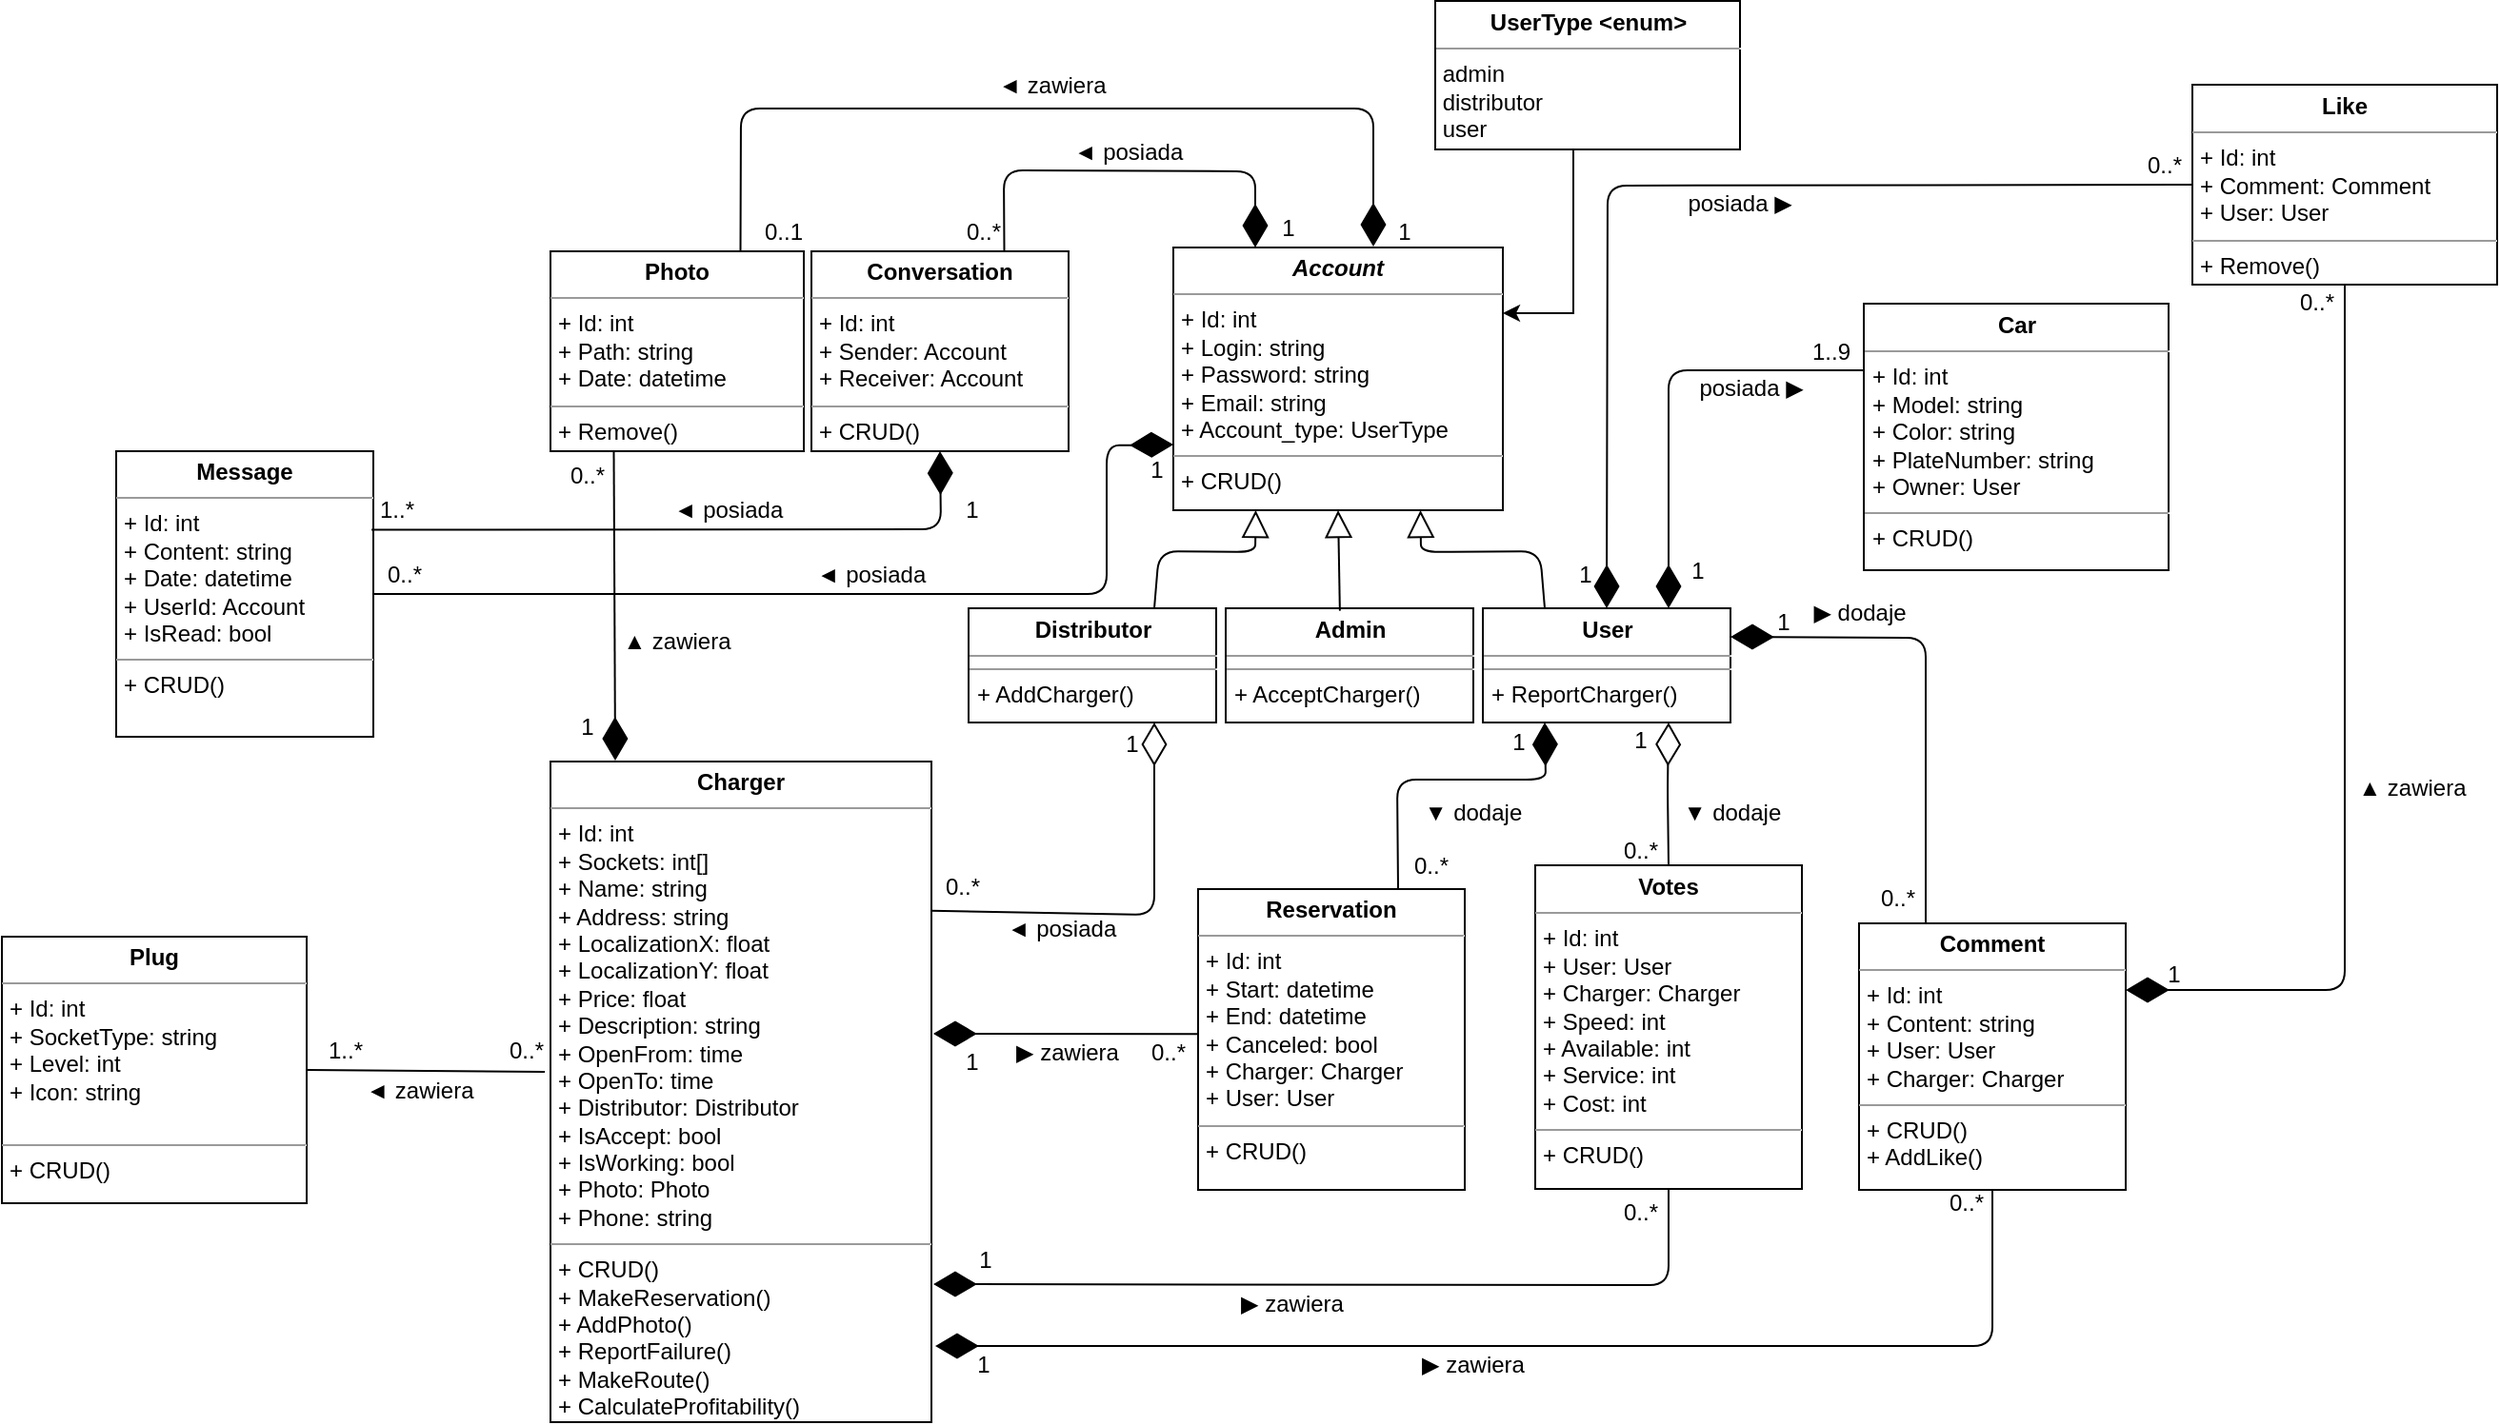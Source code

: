 <mxfile version="11.3.1" type="google" pages="1"><diagram id="7jb7CN0qChRUysvB5ETM" name="Page-1"><mxGraphModel dx="1231" dy="1719" grid="0" gridSize="5" guides="1" tooltips="1" connect="1" arrows="1" fold="1" page="0" pageScale="1" pageWidth="1169" pageHeight="827" math="0" shadow="0"><root><mxCell id="0"/><mxCell id="1" parent="0"/><mxCell id="a3jHTQubhtFpbAlEECI0-2" value="&lt;p style=&quot;margin: 0px ; margin-top: 4px ; text-align: center&quot;&gt;&lt;b&gt;User&lt;/b&gt;&lt;br&gt;&lt;/p&gt;&lt;hr size=&quot;1&quot;&gt;&lt;hr size=&quot;1&quot;&gt;&lt;p style=&quot;margin: 0px ; margin-left: 4px&quot;&gt;+ ReportCharger()&lt;/p&gt;" style="verticalAlign=top;align=left;overflow=fill;fontSize=12;fontFamily=Helvetica;html=1;" parent="1" vertex="1"><mxGeometry x="1662.5" y="282.5" width="130" height="60" as="geometry"/></mxCell><mxCell id="Rd-5D1z_bYbR1PhrsKtC-20" value="&lt;p style=&quot;margin: 0px ; margin-top: 4px ; text-align: center&quot;&gt;&lt;b&gt;Car&lt;/b&gt;&lt;/p&gt;&lt;hr size=&quot;1&quot;&gt;&lt;p style=&quot;margin: 0px ; margin-left: 4px&quot;&gt;+ Id: int&lt;/p&gt;&lt;p style=&quot;margin: 0px ; margin-left: 4px&quot;&gt;+ Model: string&lt;/p&gt;&lt;p style=&quot;margin: 0px ; margin-left: 4px&quot;&gt;+ Color: string&lt;/p&gt;&lt;p style=&quot;margin: 0px ; margin-left: 4px&quot;&gt;+ PlateNumber: string&lt;/p&gt;&lt;p style=&quot;margin: 0px ; margin-left: 4px&quot;&gt;+ Owner: User&lt;/p&gt;&lt;hr size=&quot;1&quot;&gt;&lt;p style=&quot;margin: 0px ; margin-left: 4px&quot;&gt;+ CRUD()&lt;/p&gt;" style="verticalAlign=top;align=left;overflow=fill;fontSize=12;fontFamily=Helvetica;html=1;" parent="1" vertex="1"><mxGeometry x="1862.5" y="122.5" width="160" height="140" as="geometry"/></mxCell><mxCell id="DogCRBcOkaz6KR1KumgL-8" value="&lt;p style=&quot;margin: 0px ; margin-top: 4px ; text-align: center&quot;&gt;&lt;b&gt;Comment&lt;/b&gt;&lt;/p&gt;&lt;hr size=&quot;1&quot;&gt;&lt;p style=&quot;margin: 0px ; margin-left: 4px&quot;&gt;+ Id: int&lt;/p&gt;&lt;p style=&quot;margin: 0px ; margin-left: 4px&quot;&gt;+ Content: string&lt;/p&gt;&lt;p style=&quot;margin: 0px ; margin-left: 4px&quot;&gt;+ User: User&lt;/p&gt;&lt;p style=&quot;margin: 0px ; margin-left: 4px&quot;&gt;+ Charger: Charger&lt;/p&gt;&lt;hr size=&quot;1&quot;&gt;&lt;p style=&quot;margin: 0px ; margin-left: 4px&quot;&gt;+ CRUD()&lt;/p&gt;&lt;p style=&quot;margin: 0px ; margin-left: 4px&quot;&gt;+ AddLike()&lt;br&gt;&lt;/p&gt;" style="verticalAlign=top;align=left;overflow=fill;fontSize=12;fontFamily=Helvetica;html=1;" parent="1" vertex="1"><mxGeometry x="1860" y="448" width="140" height="140" as="geometry"/></mxCell><mxCell id="Rd-5D1z_bYbR1PhrsKtC-10" value="&lt;p style=&quot;margin: 0px ; margin-top: 4px ; text-align: center&quot;&gt;&lt;i&gt;&lt;b&gt;Account&lt;/b&gt;&lt;/i&gt;&lt;/p&gt;&lt;hr size=&quot;1&quot;&gt;&lt;p style=&quot;margin: 0px ; margin-left: 4px&quot;&gt;+ Id: int&lt;/p&gt;&lt;p style=&quot;margin: 0px ; margin-left: 4px&quot;&gt;+ Login: string&lt;/p&gt;&lt;p style=&quot;margin: 0px ; margin-left: 4px&quot;&gt;+ Password: string&lt;/p&gt;&lt;p style=&quot;margin: 0px ; margin-left: 4px&quot;&gt;+ Email: string&lt;/p&gt;&lt;p style=&quot;margin: 0px ; margin-left: 4px&quot;&gt;+ Account_type: UserType&lt;br&gt;&lt;/p&gt;&lt;hr size=&quot;1&quot;&gt;&lt;p style=&quot;margin: 0px ; margin-left: 4px&quot;&gt;+ CRUD()&lt;/p&gt;" style="verticalAlign=top;align=left;overflow=fill;fontSize=12;fontFamily=Helvetica;html=1;" parent="1" vertex="1"><mxGeometry x="1500" y="93" width="173" height="138" as="geometry"/></mxCell><mxCell id="Rd-5D1z_bYbR1PhrsKtC-18" value="&lt;p style=&quot;margin: 0px ; margin-top: 4px ; text-align: center&quot;&gt;&lt;b&gt;Charger&lt;/b&gt;&lt;/p&gt;&lt;hr size=&quot;1&quot;&gt;&lt;p style=&quot;margin: 0px ; margin-left: 4px&quot;&gt;+ Id: int&lt;/p&gt;&lt;p style=&quot;margin: 0px ; margin-left: 4px&quot;&gt;+ Sockets: int[]&lt;br&gt;&lt;/p&gt;&lt;p style=&quot;margin: 0px ; margin-left: 4px&quot;&gt;+ Name: string&lt;/p&gt;&lt;p style=&quot;margin: 0px ; margin-left: 4px&quot;&gt;+ Address: string&lt;br&gt;&lt;/p&gt;&lt;p style=&quot;margin: 0px ; margin-left: 4px&quot;&gt;+ LocalizationX: float&lt;/p&gt;&lt;p style=&quot;margin: 0px ; margin-left: 4px&quot;&gt;+ LocalizationY: float &lt;br&gt;&lt;/p&gt;&lt;p style=&quot;margin: 0px ; margin-left: 4px&quot;&gt;+ Price: float&lt;br&gt;&lt;/p&gt;&lt;p style=&quot;margin: 0px ; margin-left: 4px&quot;&gt;+ Description: string&lt;/p&gt;&lt;p style=&quot;margin: 0px ; margin-left: 4px&quot;&gt;+ OpenFrom: time&lt;br&gt;&lt;/p&gt;&lt;p style=&quot;margin: 0px ; margin-left: 4px&quot;&gt;+ OpenTo: time&lt;br&gt;&lt;/p&gt;&lt;p style=&quot;margin: 0px ; margin-left: 4px&quot;&gt;+ Distributor: Distributor&lt;/p&gt;&lt;p style=&quot;margin: 0px ; margin-left: 4px&quot;&gt;+ IsAccept: bool&lt;/p&gt;&lt;p style=&quot;margin: 0px ; margin-left: 4px&quot;&gt;+ IsWorking: bool&lt;br&gt;&lt;/p&gt;&lt;p style=&quot;margin: 0px ; margin-left: 4px&quot;&gt;+ Photo: Photo&lt;/p&gt;&lt;p style=&quot;margin: 0px ; margin-left: 4px&quot;&gt;+ Phone: string&lt;/p&gt;&lt;hr size=&quot;1&quot;&gt;&lt;p style=&quot;margin: 0px ; margin-left: 4px&quot;&gt;+ CRUD()&lt;/p&gt;&lt;p style=&quot;margin: 0px ; margin-left: 4px&quot;&gt;+ MakeReservation()&lt;/p&gt;&lt;p style=&quot;margin: 0px ; margin-left: 4px&quot;&gt;+ AddPhoto()&lt;br&gt;&lt;/p&gt;&lt;p style=&quot;margin: 0px ; margin-left: 4px&quot;&gt;+ ReportFailure()&lt;br&gt;&lt;/p&gt;&lt;p style=&quot;margin: 0px ; margin-left: 4px&quot;&gt;+ MakeRoute()&lt;/p&gt;&lt;p style=&quot;margin: 0px ; margin-left: 4px&quot;&gt;+ CalculateProfitability()&lt;/p&gt;&lt;p style=&quot;margin: 0px ; margin-left: 4px&quot;&gt;&lt;br&gt;&lt;/p&gt;" style="verticalAlign=top;align=left;overflow=fill;fontSize=12;fontFamily=Helvetica;html=1;" parent="1" vertex="1"><mxGeometry x="1173" y="363" width="200" height="347" as="geometry"/></mxCell><mxCell id="Rd-5D1z_bYbR1PhrsKtC-21" value="&lt;p style=&quot;margin: 0px ; margin-top: 4px ; text-align: center&quot;&gt;&lt;b&gt;Reservation&lt;/b&gt;&lt;/p&gt;&lt;hr size=&quot;1&quot;&gt;&lt;p style=&quot;margin: 0px ; margin-left: 4px&quot;&gt;+ Id: int&lt;/p&gt;&lt;p style=&quot;margin: 0px ; margin-left: 4px&quot;&gt;+ Start: datetime&lt;/p&gt;&lt;p style=&quot;margin: 0px ; margin-left: 4px&quot;&gt;+ End: datetime&lt;/p&gt;&lt;p style=&quot;margin: 0px ; margin-left: 4px&quot;&gt;+ Canceled: bool&lt;br&gt;&lt;/p&gt;&lt;p style=&quot;margin: 0px ; margin-left: 4px&quot;&gt;+ Charger: Charger&lt;/p&gt;&lt;p style=&quot;margin: 0px ; margin-left: 4px&quot;&gt;+ User: User&lt;br&gt;&lt;/p&gt;&lt;hr size=&quot;1&quot;&gt;&lt;p style=&quot;margin: 0px ; margin-left: 4px&quot;&gt;+ CRUD()&lt;/p&gt;" style="verticalAlign=top;align=left;overflow=fill;fontSize=12;fontFamily=Helvetica;html=1;" parent="1" vertex="1"><mxGeometry x="1513" y="430" width="140" height="158" as="geometry"/></mxCell><mxCell id="Rd-5D1z_bYbR1PhrsKtC-23" value="&lt;p style=&quot;margin: 0px ; margin-top: 4px ; text-align: center&quot;&gt;&lt;b&gt;Conversation&lt;/b&gt;&lt;/p&gt;&lt;hr size=&quot;1&quot;&gt;&lt;p style=&quot;margin: 0px ; margin-left: 4px&quot;&gt;+ Id: int&lt;/p&gt;&lt;p style=&quot;margin: 0px 0px 0px 4px&quot;&gt;+ Sender: Account&lt;/p&gt;&lt;p style=&quot;margin: 0px 0px 0px 4px&quot;&gt;+ Receiver: Account&lt;/p&gt;&lt;hr size=&quot;1&quot;&gt;&lt;p style=&quot;margin: 0px ; margin-left: 4px&quot;&gt;+ CRUD()&lt;/p&gt;" style="verticalAlign=top;align=left;overflow=fill;fontSize=12;fontFamily=Helvetica;html=1;" parent="1" vertex="1"><mxGeometry x="1310" y="95" width="135" height="105" as="geometry"/></mxCell><mxCell id="Rd-5D1z_bYbR1PhrsKtC-24" value="&lt;p style=&quot;margin: 0px ; margin-top: 4px ; text-align: center&quot;&gt;&lt;b&gt;Photo&lt;/b&gt;&lt;/p&gt;&lt;hr size=&quot;1&quot;&gt;&lt;p style=&quot;margin: 0px ; margin-left: 4px&quot;&gt;+ Id: int&lt;/p&gt;&lt;p style=&quot;margin: 0px ; margin-left: 4px&quot;&gt;+ Path: string&lt;/p&gt;&lt;p style=&quot;margin: 0px ; margin-left: 4px&quot;&gt;+ Date: datetime&lt;/p&gt;&lt;hr size=&quot;1&quot;&gt;&lt;p style=&quot;margin: 0px ; margin-left: 4px&quot;&gt;+ Remove()&lt;/p&gt;" style="verticalAlign=top;align=left;overflow=fill;fontSize=12;fontFamily=Helvetica;html=1;" parent="1" vertex="1"><mxGeometry x="1173" y="95" width="133" height="105" as="geometry"/></mxCell><mxCell id="Rd-5D1z_bYbR1PhrsKtC-25" value="&lt;p style=&quot;margin: 0px ; margin-top: 4px ; text-align: center&quot;&gt;&lt;b&gt;Like&lt;/b&gt;&lt;/p&gt;&lt;hr size=&quot;1&quot;&gt;&lt;p style=&quot;margin: 0px ; margin-left: 4px&quot;&gt;+ Id: int&lt;/p&gt;&lt;p style=&quot;margin: 0px ; margin-left: 4px&quot;&gt;+ Comment: Comment&lt;/p&gt;&lt;p style=&quot;margin: 0px ; margin-left: 4px&quot;&gt;+ User: User&lt;/p&gt;&lt;hr size=&quot;1&quot;&gt;&lt;p style=&quot;margin: 0px ; margin-left: 4px&quot;&gt;+ Remove()&lt;br&gt;&lt;/p&gt;" style="verticalAlign=top;align=left;overflow=fill;fontSize=12;fontFamily=Helvetica;html=1;" parent="1" vertex="1"><mxGeometry x="2035" y="7.5" width="160" height="105" as="geometry"/></mxCell><mxCell id="Rd-5D1z_bYbR1PhrsKtC-26" value="&lt;p style=&quot;margin: 0px ; margin-top: 4px ; text-align: center&quot;&gt;&lt;b&gt;Votes&lt;/b&gt;&lt;/p&gt;&lt;hr size=&quot;1&quot;&gt;&lt;p style=&quot;margin: 0px ; margin-left: 4px&quot;&gt;+ Id: int&lt;/p&gt;&lt;p style=&quot;margin: 0px ; margin-left: 4px&quot;&gt;+ User: User&lt;/p&gt;&lt;p style=&quot;margin: 0px ; margin-left: 4px&quot;&gt;+ Charger: Charger&lt;/p&gt;&lt;p style=&quot;margin: 0px ; margin-left: 4px&quot;&gt;+ Speed: int&lt;/p&gt;&lt;p style=&quot;margin: 0px ; margin-left: 4px&quot;&gt;+ Available: int&lt;/p&gt;&lt;p style=&quot;margin: 0px ; margin-left: 4px&quot;&gt;+ Service: int&lt;/p&gt;&lt;p style=&quot;margin: 0px ; margin-left: 4px&quot;&gt;+ Cost: int&lt;br&gt;&lt;/p&gt;&lt;hr size=&quot;1&quot;&gt;&lt;p style=&quot;margin: 0px ; margin-left: 4px&quot;&gt;+ CRUD()&lt;/p&gt;" style="verticalAlign=top;align=left;overflow=fill;fontSize=12;fontFamily=Helvetica;html=1;" parent="1" vertex="1"><mxGeometry x="1690" y="417.5" width="140" height="170" as="geometry"/></mxCell><mxCell id="Rd-5D1z_bYbR1PhrsKtC-28" value="&lt;p style=&quot;margin: 0px ; margin-top: 4px ; text-align: center&quot;&gt;&lt;b&gt;Admin&lt;/b&gt;&lt;/p&gt;&lt;hr size=&quot;1&quot;&gt;&lt;hr size=&quot;1&quot;&gt;&lt;p style=&quot;margin: 0px ; margin-left: 4px&quot;&gt;+ AcceptCharger()&lt;/p&gt;" style="verticalAlign=top;align=left;overflow=fill;fontSize=12;fontFamily=Helvetica;html=1;" parent="1" vertex="1"><mxGeometry x="1527.5" y="282.5" width="130" height="60" as="geometry"/></mxCell><mxCell id="a3jHTQubhtFpbAlEECI0-3" value="&lt;p style=&quot;margin: 0px ; margin-top: 4px ; text-align: center&quot;&gt;&lt;b&gt;Distributor&lt;/b&gt;&lt;br&gt;&lt;/p&gt;&lt;hr size=&quot;1&quot;&gt;&lt;hr size=&quot;1&quot;&gt;&lt;p style=&quot;margin: 0px ; margin-left: 4px&quot;&gt;+ AddCharger()&lt;/p&gt;" style="verticalAlign=top;align=left;overflow=fill;fontSize=12;fontFamily=Helvetica;html=1;" parent="1" vertex="1"><mxGeometry x="1392.5" y="282.5" width="130" height="60" as="geometry"/></mxCell><mxCell id="a3jHTQubhtFpbAlEECI0-4" value="" style="endArrow=block;endFill=0;endSize=12;html=1;entryX=0.25;entryY=1;entryDx=0;entryDy=0;exitX=0.75;exitY=0;exitDx=0;exitDy=0;" parent="1" source="a3jHTQubhtFpbAlEECI0-3" target="Rd-5D1z_bYbR1PhrsKtC-10" edge="1"><mxGeometry width="160" relative="1" as="geometry"><mxPoint x="1489.5" y="277.5" as="sourcePoint"/><mxPoint x="1506.5" y="252.5" as="targetPoint"/><Array as="points"><mxPoint x="1492.5" y="252.5"/><mxPoint x="1543" y="253"/></Array></mxGeometry></mxCell><mxCell id="a3jHTQubhtFpbAlEECI0-5" value="" style="endArrow=block;endFill=0;endSize=12;html=1;exitX=0.25;exitY=0;exitDx=0;exitDy=0;entryX=0.75;entryY=1;entryDx=0;entryDy=0;" parent="1" source="a3jHTQubhtFpbAlEECI0-2" target="Rd-5D1z_bYbR1PhrsKtC-10" edge="1"><mxGeometry width="160" relative="1" as="geometry"><mxPoint x="1556.5" y="275.5" as="sourcePoint"/><mxPoint x="1649.5" y="232.5" as="targetPoint"/><Array as="points"><mxPoint x="1692.5" y="252.5"/><mxPoint x="1630" y="253"/></Array></mxGeometry></mxCell><mxCell id="a3jHTQubhtFpbAlEECI0-6" value="" style="endArrow=block;endFill=0;endSize=12;html=1;entryX=0.5;entryY=1;entryDx=0;entryDy=0;exitX=0.461;exitY=0.022;exitDx=0;exitDy=0;exitPerimeter=0;" parent="1" source="Rd-5D1z_bYbR1PhrsKtC-28" target="Rd-5D1z_bYbR1PhrsKtC-10" edge="1"><mxGeometry width="160" relative="1" as="geometry"><mxPoint x="1592.5" y="277.5" as="sourcePoint"/><mxPoint x="1826.5" y="222.5" as="targetPoint"/></mxGeometry></mxCell><mxCell id="j_x-jvrYbiRCKJPN27C9-9" value="" style="endArrow=diamondThin;html=1;exitX=0.25;exitY=1;exitDx=0;exitDy=0;startArrow=none;startFill=0;endFill=1;startSize=6;endSize=20;" parent="1" source="Rd-5D1z_bYbR1PhrsKtC-24" edge="1"><mxGeometry width="50" height="50" relative="1" as="geometry"><mxPoint x="1357.5" y="162.5" as="sourcePoint"/><mxPoint x="1207" y="362.5" as="targetPoint"/></mxGeometry></mxCell><mxCell id="j_x-jvrYbiRCKJPN27C9-10" value="▲ zawiera" style="text;html=1;resizable=0;points=[];align=center;verticalAlign=middle;labelBackgroundColor=#ffffff;" parent="j_x-jvrYbiRCKJPN27C9-9" vertex="1" connectable="0"><mxGeometry x="-0.062" y="1" relative="1" as="geometry"><mxPoint x="31.5" y="23.5" as="offset"/></mxGeometry></mxCell><mxCell id="j_x-jvrYbiRCKJPN27C9-11" value="0..*" style="text;html=1;resizable=0;points=[];align=center;verticalAlign=middle;labelBackgroundColor=none;" parent="j_x-jvrYbiRCKJPN27C9-9" vertex="1" connectable="0"><mxGeometry x="-0.629" relative="1" as="geometry"><mxPoint x="-15" y="-17.5" as="offset"/></mxGeometry></mxCell><mxCell id="j_x-jvrYbiRCKJPN27C9-12" value="1" style="text;html=1;resizable=0;points=[];align=center;verticalAlign=middle;labelBackgroundColor=none;" parent="j_x-jvrYbiRCKJPN27C9-9" vertex="1" connectable="0"><mxGeometry x="0.217" y="-1" relative="1" as="geometry"><mxPoint x="-14" y="46" as="offset"/></mxGeometry></mxCell><mxCell id="j_x-jvrYbiRCKJPN27C9-13" value="" style="endArrow=diamondThin;html=1;startArrow=none;startFill=0;endFill=0;startSize=6;endSize=20;entryX=0.75;entryY=1;entryDx=0;entryDy=0;exitX=0.999;exitY=0.226;exitDx=0;exitDy=0;exitPerimeter=0;" parent="1" source="Rd-5D1z_bYbR1PhrsKtC-18" target="a3jHTQubhtFpbAlEECI0-3" edge="1"><mxGeometry width="50" height="50" relative="1" as="geometry"><mxPoint x="1373" y="445" as="sourcePoint"/><mxPoint x="1560.5" y="352.5" as="targetPoint"/><Array as="points"><mxPoint x="1490" y="443.5"/></Array></mxGeometry></mxCell><mxCell id="j_x-jvrYbiRCKJPN27C9-14" value="◄ posiada" style="text;html=1;resizable=0;points=[];align=center;verticalAlign=middle;labelBackgroundColor=#ffffff;" parent="j_x-jvrYbiRCKJPN27C9-13" vertex="1" connectable="0"><mxGeometry x="-0.062" y="1" relative="1" as="geometry"><mxPoint x="-35" y="9" as="offset"/></mxGeometry></mxCell><mxCell id="j_x-jvrYbiRCKJPN27C9-15" value="0..*" style="text;html=1;resizable=0;points=[];align=center;verticalAlign=middle;labelBackgroundColor=none;" parent="j_x-jvrYbiRCKJPN27C9-13" vertex="1" connectable="0"><mxGeometry x="-0.629" relative="1" as="geometry"><mxPoint x="-25" y="-13" as="offset"/></mxGeometry></mxCell><mxCell id="j_x-jvrYbiRCKJPN27C9-16" value="1" style="text;html=1;resizable=0;points=[];align=center;verticalAlign=middle;labelBackgroundColor=none;" parent="j_x-jvrYbiRCKJPN27C9-13" vertex="1" connectable="0"><mxGeometry x="0.217" y="-1" relative="1" as="geometry"><mxPoint x="-13" y="-73.5" as="offset"/></mxGeometry></mxCell><mxCell id="j_x-jvrYbiRCKJPN27C9-17" value="" style="endArrow=diamondThin;html=1;exitX=0.75;exitY=0;exitDx=0;exitDy=0;startArrow=none;startFill=0;endFill=1;startSize=6;endSize=20;" parent="1" source="Rd-5D1z_bYbR1PhrsKtC-23" edge="1"><mxGeometry width="50" height="50" relative="1" as="geometry"><mxPoint x="1357.19" y="162.845" as="sourcePoint"/><mxPoint x="1543" y="93" as="targetPoint"/><Array as="points"><mxPoint x="1411" y="52.5"/><mxPoint x="1543" y="53"/></Array></mxGeometry></mxCell><mxCell id="j_x-jvrYbiRCKJPN27C9-18" value="◄ posiada" style="text;html=1;resizable=0;points=[];align=center;verticalAlign=middle;labelBackgroundColor=#ffffff;" parent="j_x-jvrYbiRCKJPN27C9-17" vertex="1" connectable="0"><mxGeometry x="-0.062" y="1" relative="1" as="geometry"><mxPoint x="6.5" y="-9" as="offset"/></mxGeometry></mxCell><mxCell id="j_x-jvrYbiRCKJPN27C9-19" value="0..*" style="text;html=1;resizable=0;points=[];align=center;verticalAlign=middle;labelBackgroundColor=none;labelBorderColor=none;" parent="j_x-jvrYbiRCKJPN27C9-17" vertex="1" connectable="0"><mxGeometry x="-0.629" relative="1" as="geometry"><mxPoint x="-11" y="30" as="offset"/></mxGeometry></mxCell><mxCell id="j_x-jvrYbiRCKJPN27C9-20" value="1" style="text;html=1;resizable=0;points=[];align=center;verticalAlign=middle;labelBackgroundColor=none;" parent="j_x-jvrYbiRCKJPN27C9-17" vertex="1" connectable="0"><mxGeometry x="0.217" y="-1" relative="1" as="geometry"><mxPoint x="60.5" y="29" as="offset"/></mxGeometry></mxCell><mxCell id="j_x-jvrYbiRCKJPN27C9-21" value="" style="endArrow=diamondThin;html=1;entryX=0.75;entryY=0;entryDx=0;entryDy=0;exitX=0;exitY=0.25;exitDx=0;exitDy=0;startArrow=none;startFill=0;endFill=1;startSize=6;endSize=20;" parent="1" source="Rd-5D1z_bYbR1PhrsKtC-20" target="a3jHTQubhtFpbAlEECI0-2" edge="1"><mxGeometry width="50" height="50" relative="1" as="geometry"><mxPoint x="1357.643" y="162.357" as="sourcePoint"/><mxPoint x="1517.643" y="162.357" as="targetPoint"/><Array as="points"><mxPoint x="1760" y="157.5"/></Array></mxGeometry></mxCell><mxCell id="j_x-jvrYbiRCKJPN27C9-22" value="posiada ▶" style="text;html=1;resizable=0;points=[];align=center;verticalAlign=middle;labelBackgroundColor=none;" parent="j_x-jvrYbiRCKJPN27C9-21" vertex="1" connectable="0"><mxGeometry x="-0.062" y="1" relative="1" as="geometry"><mxPoint x="41.5" y="5.5" as="offset"/></mxGeometry></mxCell><mxCell id="j_x-jvrYbiRCKJPN27C9-23" value="1..9" style="text;html=1;resizable=0;points=[];align=center;verticalAlign=middle;labelBackgroundColor=none;" parent="j_x-jvrYbiRCKJPN27C9-21" vertex="1" connectable="0"><mxGeometry x="-0.629" relative="1" as="geometry"><mxPoint x="24.5" y="-10" as="offset"/></mxGeometry></mxCell><mxCell id="j_x-jvrYbiRCKJPN27C9-24" value="1" style="text;html=1;resizable=0;points=[];align=center;verticalAlign=middle;labelBackgroundColor=none;" parent="j_x-jvrYbiRCKJPN27C9-21" vertex="1" connectable="0"><mxGeometry x="0.217" y="-1" relative="1" as="geometry"><mxPoint x="16" y="69.5" as="offset"/></mxGeometry></mxCell><mxCell id="j_x-jvrYbiRCKJPN27C9-26" value="" style="endArrow=diamondThin;html=1;startArrow=none;startFill=0;endFill=1;startSize=6;endSize=20;exitX=-0.001;exitY=0.482;exitDx=0;exitDy=0;exitPerimeter=0;entryX=1.005;entryY=0.412;entryDx=0;entryDy=0;entryPerimeter=0;" parent="1" source="Rd-5D1z_bYbR1PhrsKtC-21" target="Rd-5D1z_bYbR1PhrsKtC-18" edge="1"><mxGeometry width="50" height="50" relative="1" as="geometry"><mxPoint x="1277.5" y="224.833" as="sourcePoint"/><mxPoint x="1380" y="515" as="targetPoint"/></mxGeometry></mxCell><mxCell id="j_x-jvrYbiRCKJPN27C9-27" value="▶ zawiera" style="text;html=1;resizable=0;points=[];align=center;verticalAlign=middle;labelBackgroundColor=#ffffff;" parent="j_x-jvrYbiRCKJPN27C9-26" vertex="1" connectable="0"><mxGeometry x="-0.062" y="1" relative="1" as="geometry"><mxPoint x="-4" y="8.5" as="offset"/></mxGeometry></mxCell><mxCell id="j_x-jvrYbiRCKJPN27C9-28" value="0..*" style="text;html=1;resizable=0;points=[];align=center;verticalAlign=middle;labelBackgroundColor=none;" parent="j_x-jvrYbiRCKJPN27C9-26" vertex="1" connectable="0"><mxGeometry x="-0.629" relative="1" as="geometry"><mxPoint x="9.5" y="9.5" as="offset"/></mxGeometry></mxCell><mxCell id="j_x-jvrYbiRCKJPN27C9-29" value="1" style="text;html=1;resizable=0;points=[];align=center;verticalAlign=middle;labelBackgroundColor=none;" parent="j_x-jvrYbiRCKJPN27C9-26" vertex="1" connectable="0"><mxGeometry x="0.217" y="-1" relative="1" as="geometry"><mxPoint x="-35" y="16" as="offset"/></mxGeometry></mxCell><mxCell id="j_x-jvrYbiRCKJPN27C9-34" value="" style="endArrow=diamondThin;html=1;startArrow=none;startFill=0;endFill=1;startSize=6;endSize=20;exitX=0.5;exitY=1;exitDx=0;exitDy=0;" parent="1" source="Rd-5D1z_bYbR1PhrsKtC-26" edge="1"><mxGeometry width="50" height="50" relative="1" as="geometry"><mxPoint x="1873" y="682.5" as="sourcePoint"/><mxPoint x="1374" y="637.5" as="targetPoint"/><Array as="points"><mxPoint x="1760" y="638"/></Array></mxGeometry></mxCell><mxCell id="j_x-jvrYbiRCKJPN27C9-35" value="▶ zawiera" style="text;html=1;resizable=0;points=[];align=center;verticalAlign=middle;labelBackgroundColor=#ffffff;" parent="j_x-jvrYbiRCKJPN27C9-34" vertex="1" connectable="0"><mxGeometry x="-0.062" y="1" relative="1" as="geometry"><mxPoint x="-44" y="9" as="offset"/></mxGeometry></mxCell><mxCell id="j_x-jvrYbiRCKJPN27C9-36" value="0..*" style="text;html=1;resizable=0;points=[];align=center;verticalAlign=middle;labelBackgroundColor=none;" parent="j_x-jvrYbiRCKJPN27C9-34" vertex="1" connectable="0"><mxGeometry x="-0.629" relative="1" as="geometry"><mxPoint x="15.5" y="-38" as="offset"/></mxGeometry></mxCell><mxCell id="j_x-jvrYbiRCKJPN27C9-37" value="1" style="text;html=1;resizable=0;points=[];align=center;verticalAlign=middle;labelBackgroundColor=none;" parent="j_x-jvrYbiRCKJPN27C9-34" vertex="1" connectable="0"><mxGeometry x="0.217" y="-1" relative="1" as="geometry"><mxPoint x="-144.5" y="-11.5" as="offset"/></mxGeometry></mxCell><mxCell id="j_x-jvrYbiRCKJPN27C9-51" value="" style="endArrow=diamondThin;html=1;entryX=0.75;entryY=1;entryDx=0;entryDy=0;startArrow=none;startFill=0;endFill=0;startSize=6;endSize=20;exitX=0.5;exitY=0;exitDx=0;exitDy=0;" parent="1" source="Rd-5D1z_bYbR1PhrsKtC-26" target="a3jHTQubhtFpbAlEECI0-2" edge="1"><mxGeometry width="50" height="50" relative="1" as="geometry"><mxPoint x="1732.5" y="462.7" as="sourcePoint"/><mxPoint x="1732.5" y="347.5" as="targetPoint"/><Array as="points"><mxPoint x="1759.5" y="377.5"/></Array></mxGeometry></mxCell><mxCell id="j_x-jvrYbiRCKJPN27C9-52" value="▼ dodaje" style="text;html=1;resizable=0;points=[];align=center;verticalAlign=middle;labelBackgroundColor=#ffffff;" parent="j_x-jvrYbiRCKJPN27C9-51" vertex="1" connectable="0"><mxGeometry x="-0.062" y="1" relative="1" as="geometry"><mxPoint x="34" y="7.5" as="offset"/></mxGeometry></mxCell><mxCell id="j_x-jvrYbiRCKJPN27C9-53" value="0..*" style="text;html=1;resizable=0;points=[];align=center;verticalAlign=middle;labelBackgroundColor=none;" parent="j_x-jvrYbiRCKJPN27C9-51" vertex="1" connectable="0"><mxGeometry x="-0.629" relative="1" as="geometry"><mxPoint x="-15" y="6.5" as="offset"/></mxGeometry></mxCell><mxCell id="j_x-jvrYbiRCKJPN27C9-54" value="1" style="text;html=1;resizable=0;points=[];align=center;verticalAlign=middle;labelBackgroundColor=none;" parent="j_x-jvrYbiRCKJPN27C9-51" vertex="1" connectable="0"><mxGeometry x="0.217" y="-1" relative="1" as="geometry"><mxPoint x="-15.5" y="-20" as="offset"/></mxGeometry></mxCell><mxCell id="j_x-jvrYbiRCKJPN27C9-55" value="" style="endArrow=diamondThin;html=1;entryX=0.25;entryY=1;entryDx=0;entryDy=0;startArrow=none;startFill=0;endFill=1;startSize=6;endSize=20;exitX=0.75;exitY=0;exitDx=0;exitDy=0;" parent="1" source="Rd-5D1z_bYbR1PhrsKtC-21" target="a3jHTQubhtFpbAlEECI0-2" edge="1"><mxGeometry width="50" height="50" relative="1" as="geometry"><mxPoint x="1732.5" y="462.7" as="sourcePoint"/><mxPoint x="1732.5" y="347.5" as="targetPoint"/><Array as="points"><mxPoint x="1617.5" y="372.5"/><mxPoint x="1695.5" y="372.5"/></Array></mxGeometry></mxCell><mxCell id="j_x-jvrYbiRCKJPN27C9-56" value="▼ dodaje" style="text;html=1;resizable=0;points=[];align=center;verticalAlign=middle;labelBackgroundColor=#ffffff;" parent="j_x-jvrYbiRCKJPN27C9-55" vertex="1" connectable="0"><mxGeometry x="-0.062" y="1" relative="1" as="geometry"><mxPoint x="19.5" y="18.5" as="offset"/></mxGeometry></mxCell><mxCell id="j_x-jvrYbiRCKJPN27C9-57" value="0..*" style="text;html=1;resizable=0;points=[];align=center;verticalAlign=middle;labelBackgroundColor=none;" parent="j_x-jvrYbiRCKJPN27C9-55" vertex="1" connectable="0"><mxGeometry x="-0.629" relative="1" as="geometry"><mxPoint x="17.5" y="18" as="offset"/></mxGeometry></mxCell><mxCell id="j_x-jvrYbiRCKJPN27C9-58" value="1" style="text;html=1;resizable=0;points=[];align=center;verticalAlign=middle;labelBackgroundColor=none;" parent="j_x-jvrYbiRCKJPN27C9-55" vertex="1" connectable="0"><mxGeometry x="0.217" y="-1" relative="1" as="geometry"><mxPoint x="20" y="-21" as="offset"/></mxGeometry></mxCell><mxCell id="DogCRBcOkaz6KR1KumgL-2" value="" style="endArrow=diamondThin;html=1;startArrow=none;startFill=0;endFill=1;startSize=6;endSize=20;entryX=1;entryY=0.25;entryDx=0;entryDy=0;exitX=0.5;exitY=1;exitDx=0;exitDy=0;" parent="1" edge="1" target="DogCRBcOkaz6KR1KumgL-8" source="Rd-5D1z_bYbR1PhrsKtC-25"><mxGeometry width="50" height="50" relative="1" as="geometry"><mxPoint x="2194.942" y="87.709" as="sourcePoint"/><mxPoint x="2234.942" y="484.019" as="targetPoint"/><Array as="points"><mxPoint x="2115" y="483"/></Array></mxGeometry></mxCell><mxCell id="DogCRBcOkaz6KR1KumgL-3" value="▲ zawiera" style="text;html=1;resizable=0;points=[];align=center;verticalAlign=middle;labelBackgroundColor=none;" parent="DogCRBcOkaz6KR1KumgL-2" vertex="1" connectable="0"><mxGeometry x="-0.062" y="1" relative="1" as="geometry"><mxPoint x="34" y="37" as="offset"/></mxGeometry></mxCell><mxCell id="DogCRBcOkaz6KR1KumgL-4" value="&lt;div&gt;0..*&lt;/div&gt;" style="text;html=1;resizable=0;points=[];align=center;verticalAlign=middle;labelBackgroundColor=none;" parent="DogCRBcOkaz6KR1KumgL-2" vertex="1" connectable="0"><mxGeometry x="-0.629" relative="1" as="geometry"><mxPoint x="-15" y="-80.5" as="offset"/></mxGeometry></mxCell><mxCell id="DogCRBcOkaz6KR1KumgL-5" value="1" style="text;html=1;resizable=0;points=[];align=center;verticalAlign=middle;labelBackgroundColor=none;" parent="DogCRBcOkaz6KR1KumgL-2" vertex="1" connectable="0"><mxGeometry x="0.217" y="-1" relative="1" as="geometry"><mxPoint x="-89" y="67" as="offset"/></mxGeometry></mxCell><mxCell id="DogCRBcOkaz6KR1KumgL-12" value="" style="endArrow=diamondThin;html=1;entryX=0.5;entryY=0;entryDx=0;entryDy=0;exitX=0;exitY=0.5;exitDx=0;exitDy=0;startArrow=none;startFill=0;endFill=1;startSize=6;endSize=20;" parent="1" source="Rd-5D1z_bYbR1PhrsKtC-25" target="a3jHTQubhtFpbAlEECI0-2" edge="1"><mxGeometry width="50" height="50" relative="1" as="geometry"><mxPoint x="1867.483" y="162.5" as="sourcePoint"/><mxPoint x="1764.724" y="287.328" as="targetPoint"/><Array as="points"><mxPoint x="1728" y="60.5"/></Array></mxGeometry></mxCell><mxCell id="DogCRBcOkaz6KR1KumgL-13" value="posiada ▶" style="text;html=1;resizable=0;points=[];align=center;verticalAlign=middle;labelBackgroundColor=none;" parent="DogCRBcOkaz6KR1KumgL-12" vertex="1" connectable="0"><mxGeometry x="-0.062" y="1" relative="1" as="geometry"><mxPoint x="10" y="8.5" as="offset"/></mxGeometry></mxCell><mxCell id="DogCRBcOkaz6KR1KumgL-14" value="0..*" style="text;html=1;resizable=0;points=[];align=center;verticalAlign=middle;labelBackgroundColor=none;" parent="DogCRBcOkaz6KR1KumgL-12" vertex="1" connectable="0"><mxGeometry x="-0.629" relative="1" as="geometry"><mxPoint x="83" y="-10" as="offset"/></mxGeometry></mxCell><mxCell id="DogCRBcOkaz6KR1KumgL-15" value="1" style="text;html=1;resizable=0;points=[];align=center;verticalAlign=middle;labelBackgroundColor=none;" parent="DogCRBcOkaz6KR1KumgL-12" vertex="1" connectable="0"><mxGeometry x="0.217" y="-1" relative="1" as="geometry"><mxPoint x="-11" y="189" as="offset"/></mxGeometry></mxCell><mxCell id="DogCRBcOkaz6KR1KumgL-16" value="" style="endArrow=diamondThin;html=1;entryX=1;entryY=0.25;entryDx=0;entryDy=0;startArrow=none;startFill=0;endFill=1;startSize=6;endSize=20;exitX=0.25;exitY=0;exitDx=0;exitDy=0;" parent="1" source="DogCRBcOkaz6KR1KumgL-8" target="a3jHTQubhtFpbAlEECI0-2" edge="1"><mxGeometry width="50" height="50" relative="1" as="geometry"><mxPoint x="1989.833" y="467.333" as="sourcePoint"/><mxPoint x="1797.333" y="332.333" as="targetPoint"/><Array as="points"><mxPoint x="1895" y="298"/></Array></mxGeometry></mxCell><mxCell id="DogCRBcOkaz6KR1KumgL-17" value="▶ dodaje" style="text;html=1;resizable=0;points=[];align=center;verticalAlign=middle;labelBackgroundColor=none;" parent="DogCRBcOkaz6KR1KumgL-16" vertex="1" connectable="0"><mxGeometry x="-0.062" y="1" relative="1" as="geometry"><mxPoint x="-34" y="-44.5" as="offset"/></mxGeometry></mxCell><mxCell id="DogCRBcOkaz6KR1KumgL-18" value="&lt;div&gt;0..*&lt;/div&gt;" style="text;html=1;resizable=0;points=[];align=center;verticalAlign=middle;labelBackgroundColor=none;" parent="DogCRBcOkaz6KR1KumgL-16" vertex="1" connectable="0"><mxGeometry x="-0.629" relative="1" as="geometry"><mxPoint x="-15" y="33.5" as="offset"/></mxGeometry></mxCell><mxCell id="DogCRBcOkaz6KR1KumgL-19" value="1" style="text;html=1;resizable=0;points=[];align=center;verticalAlign=middle;labelBackgroundColor=none;" parent="DogCRBcOkaz6KR1KumgL-16" vertex="1" connectable="0"><mxGeometry x="0.217" y="-1" relative="1" as="geometry"><mxPoint x="-71.5" y="-7" as="offset"/></mxGeometry></mxCell><mxCell id="DogCRBcOkaz6KR1KumgL-24" value="" style="endArrow=diamondThin;html=1;startArrow=none;startFill=0;endFill=1;startSize=6;endSize=20;exitX=0.5;exitY=1;exitDx=0;exitDy=0;" parent="1" source="DogCRBcOkaz6KR1KumgL-8" edge="1"><mxGeometry width="50" height="50" relative="1" as="geometry"><mxPoint x="2024.529" y="592.118" as="sourcePoint"/><mxPoint x="1375" y="670" as="targetPoint"/><Array as="points"><mxPoint x="1930" y="670"/></Array></mxGeometry></mxCell><mxCell id="DogCRBcOkaz6KR1KumgL-25" value="▶ zawiera" style="text;html=1;resizable=0;points=[];align=center;verticalAlign=middle;labelBackgroundColor=#ffffff;" parent="DogCRBcOkaz6KR1KumgL-24" vertex="1" connectable="0"><mxGeometry x="-0.062" y="1" relative="1" as="geometry"><mxPoint x="-56.5" y="9" as="offset"/></mxGeometry></mxCell><mxCell id="DogCRBcOkaz6KR1KumgL-26" value="0..*" style="text;html=1;resizable=0;points=[];align=center;verticalAlign=middle;labelBackgroundColor=none;" parent="DogCRBcOkaz6KR1KumgL-24" vertex="1" connectable="0"><mxGeometry x="-0.629" relative="1" as="geometry"><mxPoint x="21.5" y="-75" as="offset"/></mxGeometry></mxCell><mxCell id="DogCRBcOkaz6KR1KumgL-27" value="1" style="text;html=1;resizable=0;points=[];align=center;verticalAlign=middle;labelBackgroundColor=none;" parent="DogCRBcOkaz6KR1KumgL-24" vertex="1" connectable="0"><mxGeometry x="0.217" y="-1" relative="1" as="geometry"><mxPoint x="-224.5" y="11" as="offset"/></mxGeometry></mxCell><mxCell id="Se6fCc-g1MUKzUCNPl0L-1" value="" style="endArrow=diamondThin;html=1;startArrow=none;startFill=0;endFill=1;startSize=6;endSize=20;exitX=0.75;exitY=0;exitDx=0;exitDy=0;" parent="1" source="Rd-5D1z_bYbR1PhrsKtC-24" edge="1"><mxGeometry width="50" height="50" relative="1" as="geometry"><mxPoint x="1605" y="-85" as="sourcePoint"/><mxPoint x="1605.0" y="92.5" as="targetPoint"/><Array as="points"><mxPoint x="1273" y="20"/><mxPoint x="1605" y="20"/></Array></mxGeometry></mxCell><mxCell id="Se6fCc-g1MUKzUCNPl0L-2" value="◄ zawiera" style="text;html=1;resizable=0;points=[];align=center;verticalAlign=middle;labelBackgroundColor=#ffffff;" parent="Se6fCc-g1MUKzUCNPl0L-1" vertex="1" connectable="0"><mxGeometry x="-0.062" y="1" relative="1" as="geometry"><mxPoint x="12.5" y="-11.5" as="offset"/></mxGeometry></mxCell><mxCell id="Se6fCc-g1MUKzUCNPl0L-3" value="0..1" style="text;html=1;resizable=0;points=[];align=center;verticalAlign=middle;labelBackgroundColor=none;" parent="Se6fCc-g1MUKzUCNPl0L-1" vertex="1" connectable="0"><mxGeometry x="-0.629" relative="1" as="geometry"><mxPoint x="8" y="65" as="offset"/></mxGeometry></mxCell><mxCell id="Se6fCc-g1MUKzUCNPl0L-4" value="1" style="text;html=1;resizable=0;points=[];align=center;verticalAlign=middle;labelBackgroundColor=none;" parent="Se6fCc-g1MUKzUCNPl0L-1" vertex="1" connectable="0"><mxGeometry x="0.217" y="-1" relative="1" as="geometry"><mxPoint x="130.5" y="64" as="offset"/></mxGeometry></mxCell><mxCell id="MK_xBrjtBR70AFejIEqp-2" value="" style="endArrow=none;html=1;exitX=1;exitY=0.5;exitDx=0;exitDy=0;startArrow=none;startFill=0;endFill=0;startSize=6;endSize=20;" parent="1" source="ZmSCLhr8p8mS44WAgVjZ-2" edge="1"><mxGeometry width="50" height="50" relative="1" as="geometry"><mxPoint x="1136" y="430" as="sourcePoint"/><mxPoint x="1170" y="526" as="targetPoint"/></mxGeometry></mxCell><mxCell id="MK_xBrjtBR70AFejIEqp-3" value="◄ zawiera" style="text;html=1;resizable=0;points=[];align=center;verticalAlign=middle;labelBackgroundColor=#ffffff;" parent="MK_xBrjtBR70AFejIEqp-2" vertex="1" connectable="0"><mxGeometry x="-0.062" y="1" relative="1" as="geometry"><mxPoint y="11.5" as="offset"/></mxGeometry></mxCell><mxCell id="MK_xBrjtBR70AFejIEqp-4" value="1..*" style="text;html=1;resizable=0;points=[];align=center;verticalAlign=middle;labelBackgroundColor=none;" parent="MK_xBrjtBR70AFejIEqp-2" vertex="1" connectable="0"><mxGeometry x="-0.629" relative="1" as="geometry"><mxPoint x="-3" y="-10" as="offset"/></mxGeometry></mxCell><mxCell id="MK_xBrjtBR70AFejIEqp-5" value="0..*" style="text;html=1;resizable=0;points=[];align=center;verticalAlign=middle;labelBackgroundColor=none;rotation=0;" parent="MK_xBrjtBR70AFejIEqp-2" vertex="1" connectable="0"><mxGeometry x="0.217" y="-1" relative="1" as="geometry"><mxPoint x="39" y="-11.5" as="offset"/></mxGeometry></mxCell><mxCell id="MK_xBrjtBR70AFejIEqp-6" value="&lt;p style=&quot;margin: 0px ; margin-top: 4px ; text-align: center&quot;&gt;&lt;b&gt;Message&lt;/b&gt;&lt;/p&gt;&lt;hr size=&quot;1&quot;&gt;&lt;p style=&quot;margin: 0px ; margin-left: 4px&quot;&gt;+ Id: int&lt;/p&gt;&lt;p style=&quot;margin: 0px ; margin-left: 4px&quot;&gt;+ Content: string&lt;/p&gt;&lt;p style=&quot;margin: 0px ; margin-left: 4px&quot;&gt;+ Date: datetime&lt;/p&gt;&lt;p style=&quot;margin: 0px 0px 0px 4px&quot;&gt;+ UserId: Account&lt;br&gt;&lt;/p&gt;&lt;p style=&quot;margin: 0px 0px 0px 4px&quot;&gt;+ IsRead: bool&lt;br&gt;&lt;/p&gt;&lt;hr size=&quot;1&quot;&gt;&lt;p style=&quot;margin: 0px ; margin-left: 4px&quot;&gt;+ CRUD()&lt;/p&gt;" style="verticalAlign=top;align=left;overflow=fill;fontSize=12;fontFamily=Helvetica;html=1;" parent="1" vertex="1"><mxGeometry x="945" y="200" width="135" height="150" as="geometry"/></mxCell><mxCell id="MK_xBrjtBR70AFejIEqp-11" value="" style="endArrow=diamondThin;html=1;entryX=0.5;entryY=1;entryDx=0;entryDy=0;startArrow=none;startFill=0;endFill=1;startSize=6;endSize=20;exitX=0.993;exitY=0.275;exitDx=0;exitDy=0;exitPerimeter=0;" parent="1" source="MK_xBrjtBR70AFejIEqp-6" target="Rd-5D1z_bYbR1PhrsKtC-23" edge="1"><mxGeometry width="50" height="50" relative="1" as="geometry"><mxPoint x="1083" y="240" as="sourcePoint"/><mxPoint x="1396.5" y="262.167" as="targetPoint"/><Array as="points"><mxPoint x="1378" y="241"/></Array></mxGeometry></mxCell><mxCell id="MK_xBrjtBR70AFejIEqp-12" value="◄ posiada" style="text;html=1;resizable=0;points=[];align=center;verticalAlign=middle;labelBackgroundColor=#ffffff;" parent="MK_xBrjtBR70AFejIEqp-11" vertex="1" connectable="0"><mxGeometry x="-0.062" y="1" relative="1" as="geometry"><mxPoint x="27.5" y="-9" as="offset"/></mxGeometry></mxCell><mxCell id="MK_xBrjtBR70AFejIEqp-13" value="1..*" style="text;html=1;resizable=0;points=[];align=center;verticalAlign=middle;labelBackgroundColor=none;labelBorderColor=none;" parent="MK_xBrjtBR70AFejIEqp-11" vertex="1" connectable="0"><mxGeometry x="-0.629" relative="1" as="geometry"><mxPoint x="-50" y="-10" as="offset"/></mxGeometry></mxCell><mxCell id="MK_xBrjtBR70AFejIEqp-14" value="1" style="text;html=1;resizable=0;points=[];align=center;verticalAlign=middle;labelBackgroundColor=none;" parent="MK_xBrjtBR70AFejIEqp-11" vertex="1" connectable="0"><mxGeometry x="0.217" y="-1" relative="1" as="geometry"><mxPoint x="107.5" y="-11" as="offset"/></mxGeometry></mxCell><mxCell id="MK_xBrjtBR70AFejIEqp-16" style="edgeStyle=orthogonalEdgeStyle;rounded=0;orthogonalLoop=1;jettySize=auto;html=1;entryX=1;entryY=0.25;entryDx=0;entryDy=0;" parent="1" source="MK_xBrjtBR70AFejIEqp-15" target="Rd-5D1z_bYbR1PhrsKtC-10" edge="1"><mxGeometry relative="1" as="geometry"><Array as="points"><mxPoint x="1710" y="127"/></Array></mxGeometry></mxCell><mxCell id="MK_xBrjtBR70AFejIEqp-15" value="&lt;p style=&quot;margin: 0px ; margin-top: 4px ; text-align: center&quot;&gt;&lt;b&gt;UserType &amp;lt;enum&amp;gt;&lt;/b&gt;&lt;br&gt;&lt;/p&gt;&lt;hr size=&quot;1&quot;&gt;&lt;div&gt;&amp;nbsp;admin&lt;/div&gt;&lt;div&gt;&amp;nbsp;distributor&lt;br&gt;&amp;nbsp;user&lt;br&gt;&lt;/div&gt;&lt;hr size=&quot;1&quot;&gt;" style="verticalAlign=top;align=left;overflow=fill;fontSize=12;fontFamily=Helvetica;html=1;" parent="1" vertex="1"><mxGeometry x="1637.5" y="-36.5" width="160" height="78" as="geometry"/></mxCell><mxCell id="dxdJao5EHtpSNx90rNnf-1" value="" style="endArrow=diamondThin;html=1;entryX=0;entryY=0.75;entryDx=0;entryDy=0;startArrow=none;startFill=0;endFill=1;startSize=6;endSize=20;exitX=1;exitY=0.5;exitDx=0;exitDy=0;" parent="1" source="MK_xBrjtBR70AFejIEqp-6" target="Rd-5D1z_bYbR1PhrsKtC-10" edge="1"><mxGeometry width="50" height="50" relative="1" as="geometry"><mxPoint x="1084" y="246.448" as="sourcePoint"/><mxPoint x="1382.621" y="205.069" as="targetPoint"/><Array as="points"><mxPoint x="1465" y="275"/><mxPoint x="1465" y="197"/></Array></mxGeometry></mxCell><mxCell id="dxdJao5EHtpSNx90rNnf-2" value="◄ posiada" style="text;html=1;resizable=0;points=[];align=center;verticalAlign=middle;labelBackgroundColor=#ffffff;" parent="dxdJao5EHtpSNx90rNnf-1" vertex="1" connectable="0"><mxGeometry x="-0.062" y="1" relative="1" as="geometry"><mxPoint x="27.5" y="-9" as="offset"/></mxGeometry></mxCell><mxCell id="dxdJao5EHtpSNx90rNnf-3" value="0..*" style="text;html=1;resizable=0;points=[];align=center;verticalAlign=middle;labelBackgroundColor=none;labelBorderColor=none;" parent="dxdJao5EHtpSNx90rNnf-1" vertex="1" connectable="0"><mxGeometry x="-0.629" relative="1" as="geometry"><mxPoint x="-77" y="-10" as="offset"/></mxGeometry></mxCell><mxCell id="dxdJao5EHtpSNx90rNnf-4" value="1" style="text;html=1;resizable=0;points=[];align=center;verticalAlign=middle;labelBackgroundColor=none;" parent="dxdJao5EHtpSNx90rNnf-1" vertex="1" connectable="0"><mxGeometry x="0.217" y="-1" relative="1" as="geometry"><mxPoint x="107.5" y="-66" as="offset"/></mxGeometry></mxCell><mxCell id="ZmSCLhr8p8mS44WAgVjZ-2" value="&lt;p style=&quot;margin: 0px ; margin-top: 4px ; text-align: center&quot;&gt;&lt;b&gt;Plug&lt;/b&gt;&lt;/p&gt;&lt;hr size=&quot;1&quot;&gt;&lt;p style=&quot;margin: 0px ; margin-left: 4px&quot;&gt;+ Id: int&lt;/p&gt;&lt;p style=&quot;margin: 0px ; margin-left: 4px&quot;&gt;+ SocketType: string&lt;/p&gt;&lt;p style=&quot;margin: 0px ; margin-left: 4px&quot;&gt;+ Level: int&lt;br&gt;&lt;/p&gt;&lt;p style=&quot;margin: 0px 0px 0px 4px&quot;&gt;+ Icon: string&lt;br&gt;&lt;/p&gt;&lt;p style=&quot;margin: 0px 0px 0px 4px&quot;&gt;&lt;br&gt;&lt;/p&gt;&lt;hr size=&quot;1&quot;&gt;&lt;p style=&quot;margin: 0px ; margin-left: 4px&quot;&gt;+ CRUD()&lt;/p&gt;" style="verticalAlign=top;align=left;overflow=fill;fontSize=12;fontFamily=Helvetica;html=1;" parent="1" vertex="1"><mxGeometry x="885" y="455" width="160" height="140" as="geometry"/></mxCell></root></mxGraphModel></diagram></mxfile>